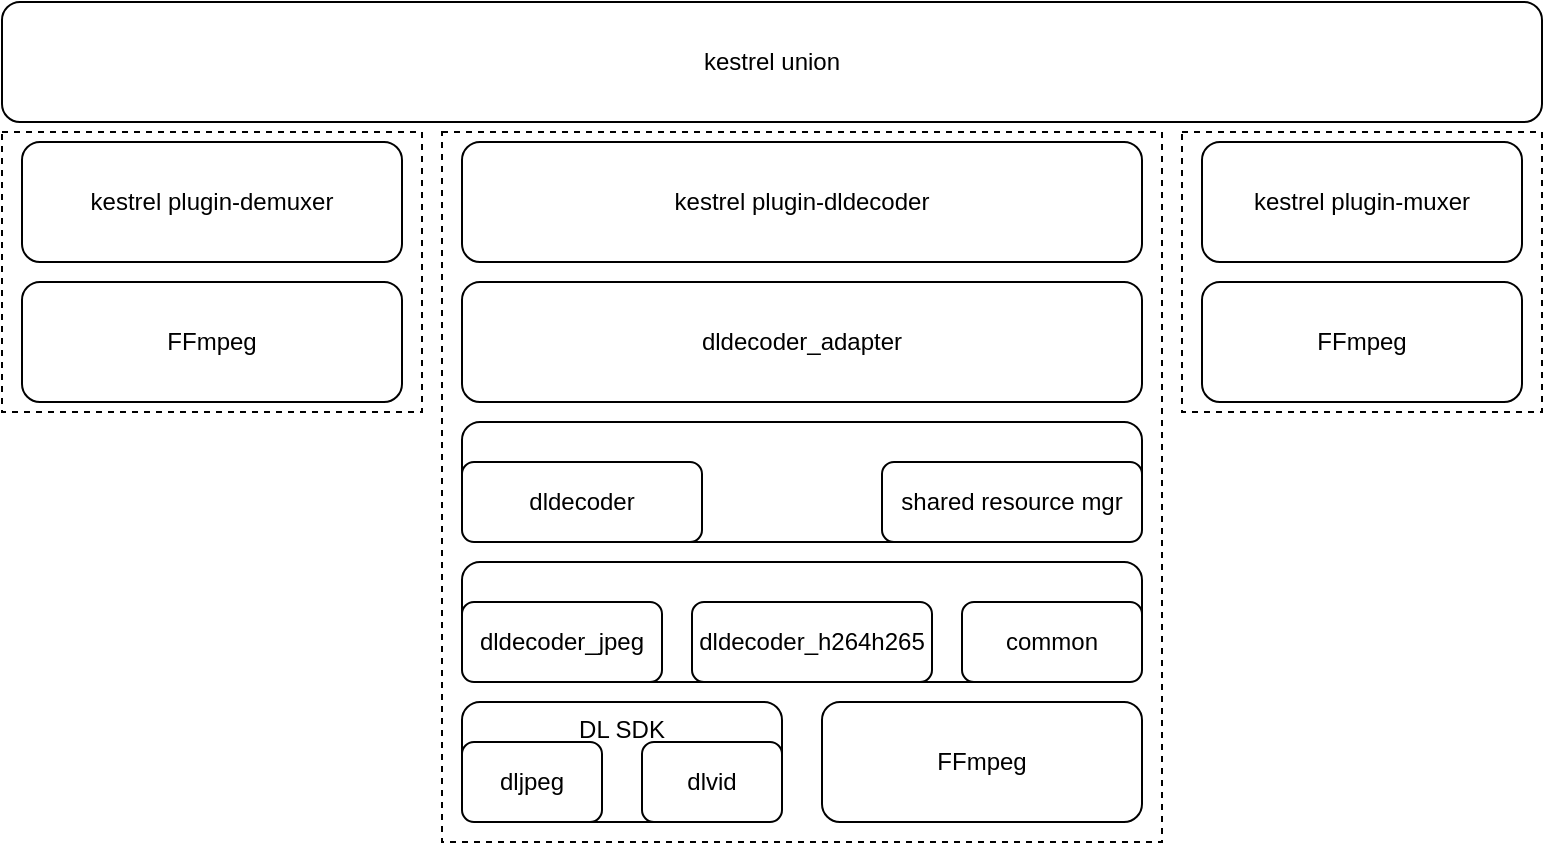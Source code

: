 <mxfile version="17.4.6" type="github">
  <diagram id="S6hOpr06iPFRsCHsTNC5" name="Page-1">
    <mxGraphModel dx="1422" dy="794" grid="1" gridSize="10" guides="1" tooltips="1" connect="1" arrows="1" fold="1" page="1" pageScale="1" pageWidth="827" pageHeight="1169" math="0" shadow="0">
      <root>
        <mxCell id="0" />
        <mxCell id="1" parent="0" />
        <mxCell id="46yb_TyECMyJdQA8oWSu-23" value="" style="rounded=0;whiteSpace=wrap;html=1;dashed=1;" vertex="1" parent="1">
          <mxGeometry x="600" y="235" width="180" height="140" as="geometry" />
        </mxCell>
        <mxCell id="46yb_TyECMyJdQA8oWSu-22" value="" style="rounded=0;whiteSpace=wrap;html=1;dashed=1;" vertex="1" parent="1">
          <mxGeometry x="230" y="235" width="360" height="355" as="geometry" />
        </mxCell>
        <mxCell id="46yb_TyECMyJdQA8oWSu-21" value="" style="rounded=0;whiteSpace=wrap;html=1;dashed=1;" vertex="1" parent="1">
          <mxGeometry x="10" y="235" width="210" height="140" as="geometry" />
        </mxCell>
        <mxCell id="46yb_TyECMyJdQA8oWSu-1" value="DL SDK" style="rounded=1;whiteSpace=wrap;html=1;verticalAlign=top;" vertex="1" parent="1">
          <mxGeometry x="240" y="520" width="160" height="60" as="geometry" />
        </mxCell>
        <mxCell id="46yb_TyECMyJdQA8oWSu-2" value="FFmpeg" style="rounded=1;whiteSpace=wrap;html=1;" vertex="1" parent="1">
          <mxGeometry x="420" y="520" width="160" height="60" as="geometry" />
        </mxCell>
        <mxCell id="46yb_TyECMyJdQA8oWSu-3" value="" style="rounded=1;whiteSpace=wrap;html=1;" vertex="1" parent="1">
          <mxGeometry x="240" y="450" width="340" height="60" as="geometry" />
        </mxCell>
        <mxCell id="46yb_TyECMyJdQA8oWSu-4" value="dljpeg" style="rounded=1;whiteSpace=wrap;html=1;" vertex="1" parent="1">
          <mxGeometry x="240" y="540" width="70" height="40" as="geometry" />
        </mxCell>
        <mxCell id="46yb_TyECMyJdQA8oWSu-5" value="dlvid" style="rounded=1;whiteSpace=wrap;html=1;" vertex="1" parent="1">
          <mxGeometry x="330" y="540" width="70" height="40" as="geometry" />
        </mxCell>
        <mxCell id="46yb_TyECMyJdQA8oWSu-7" value="dldecoder_jpeg" style="rounded=1;whiteSpace=wrap;html=1;" vertex="1" parent="1">
          <mxGeometry x="240" y="470" width="100" height="40" as="geometry" />
        </mxCell>
        <mxCell id="46yb_TyECMyJdQA8oWSu-8" value="dldecoder_h264h265" style="rounded=1;whiteSpace=wrap;html=1;" vertex="1" parent="1">
          <mxGeometry x="355" y="470" width="120" height="40" as="geometry" />
        </mxCell>
        <mxCell id="46yb_TyECMyJdQA8oWSu-10" value="common" style="rounded=1;whiteSpace=wrap;html=1;" vertex="1" parent="1">
          <mxGeometry x="490" y="470" width="90" height="40" as="geometry" />
        </mxCell>
        <mxCell id="46yb_TyECMyJdQA8oWSu-11" value="&lt;span&gt;dldecoder_adapter&lt;/span&gt;" style="rounded=1;whiteSpace=wrap;html=1;" vertex="1" parent="1">
          <mxGeometry x="240" y="310" width="340" height="60" as="geometry" />
        </mxCell>
        <mxCell id="46yb_TyECMyJdQA8oWSu-12" value="" style="rounded=1;whiteSpace=wrap;html=1;" vertex="1" parent="1">
          <mxGeometry x="240" y="380" width="340" height="60" as="geometry" />
        </mxCell>
        <mxCell id="46yb_TyECMyJdQA8oWSu-13" value="dldecoder" style="rounded=1;whiteSpace=wrap;html=1;" vertex="1" parent="1">
          <mxGeometry x="240" y="400" width="120" height="40" as="geometry" />
        </mxCell>
        <mxCell id="46yb_TyECMyJdQA8oWSu-14" value="shared resource mgr" style="rounded=1;whiteSpace=wrap;html=1;" vertex="1" parent="1">
          <mxGeometry x="450" y="400" width="130" height="40" as="geometry" />
        </mxCell>
        <mxCell id="46yb_TyECMyJdQA8oWSu-15" value="&lt;span&gt;kestrel plugin-dldecoder&lt;/span&gt;" style="rounded=1;whiteSpace=wrap;html=1;" vertex="1" parent="1">
          <mxGeometry x="240" y="240" width="340" height="60" as="geometry" />
        </mxCell>
        <mxCell id="46yb_TyECMyJdQA8oWSu-16" value="&lt;span&gt;kestrel plugin-demuxer&lt;/span&gt;" style="rounded=1;whiteSpace=wrap;html=1;" vertex="1" parent="1">
          <mxGeometry x="20" y="240" width="190" height="60" as="geometry" />
        </mxCell>
        <mxCell id="46yb_TyECMyJdQA8oWSu-17" value="&lt;span&gt;kestrel union&lt;/span&gt;" style="rounded=1;whiteSpace=wrap;html=1;" vertex="1" parent="1">
          <mxGeometry x="10" y="170" width="770" height="60" as="geometry" />
        </mxCell>
        <mxCell id="46yb_TyECMyJdQA8oWSu-18" value="FFmpeg" style="rounded=1;whiteSpace=wrap;html=1;" vertex="1" parent="1">
          <mxGeometry x="20" y="310" width="190" height="60" as="geometry" />
        </mxCell>
        <mxCell id="46yb_TyECMyJdQA8oWSu-19" value="&lt;span&gt;kestrel plugin-muxer&lt;/span&gt;" style="rounded=1;whiteSpace=wrap;html=1;" vertex="1" parent="1">
          <mxGeometry x="610" y="240" width="160" height="60" as="geometry" />
        </mxCell>
        <mxCell id="46yb_TyECMyJdQA8oWSu-20" value="FFmpeg" style="rounded=1;whiteSpace=wrap;html=1;" vertex="1" parent="1">
          <mxGeometry x="610" y="310" width="160" height="60" as="geometry" />
        </mxCell>
      </root>
    </mxGraphModel>
  </diagram>
</mxfile>
